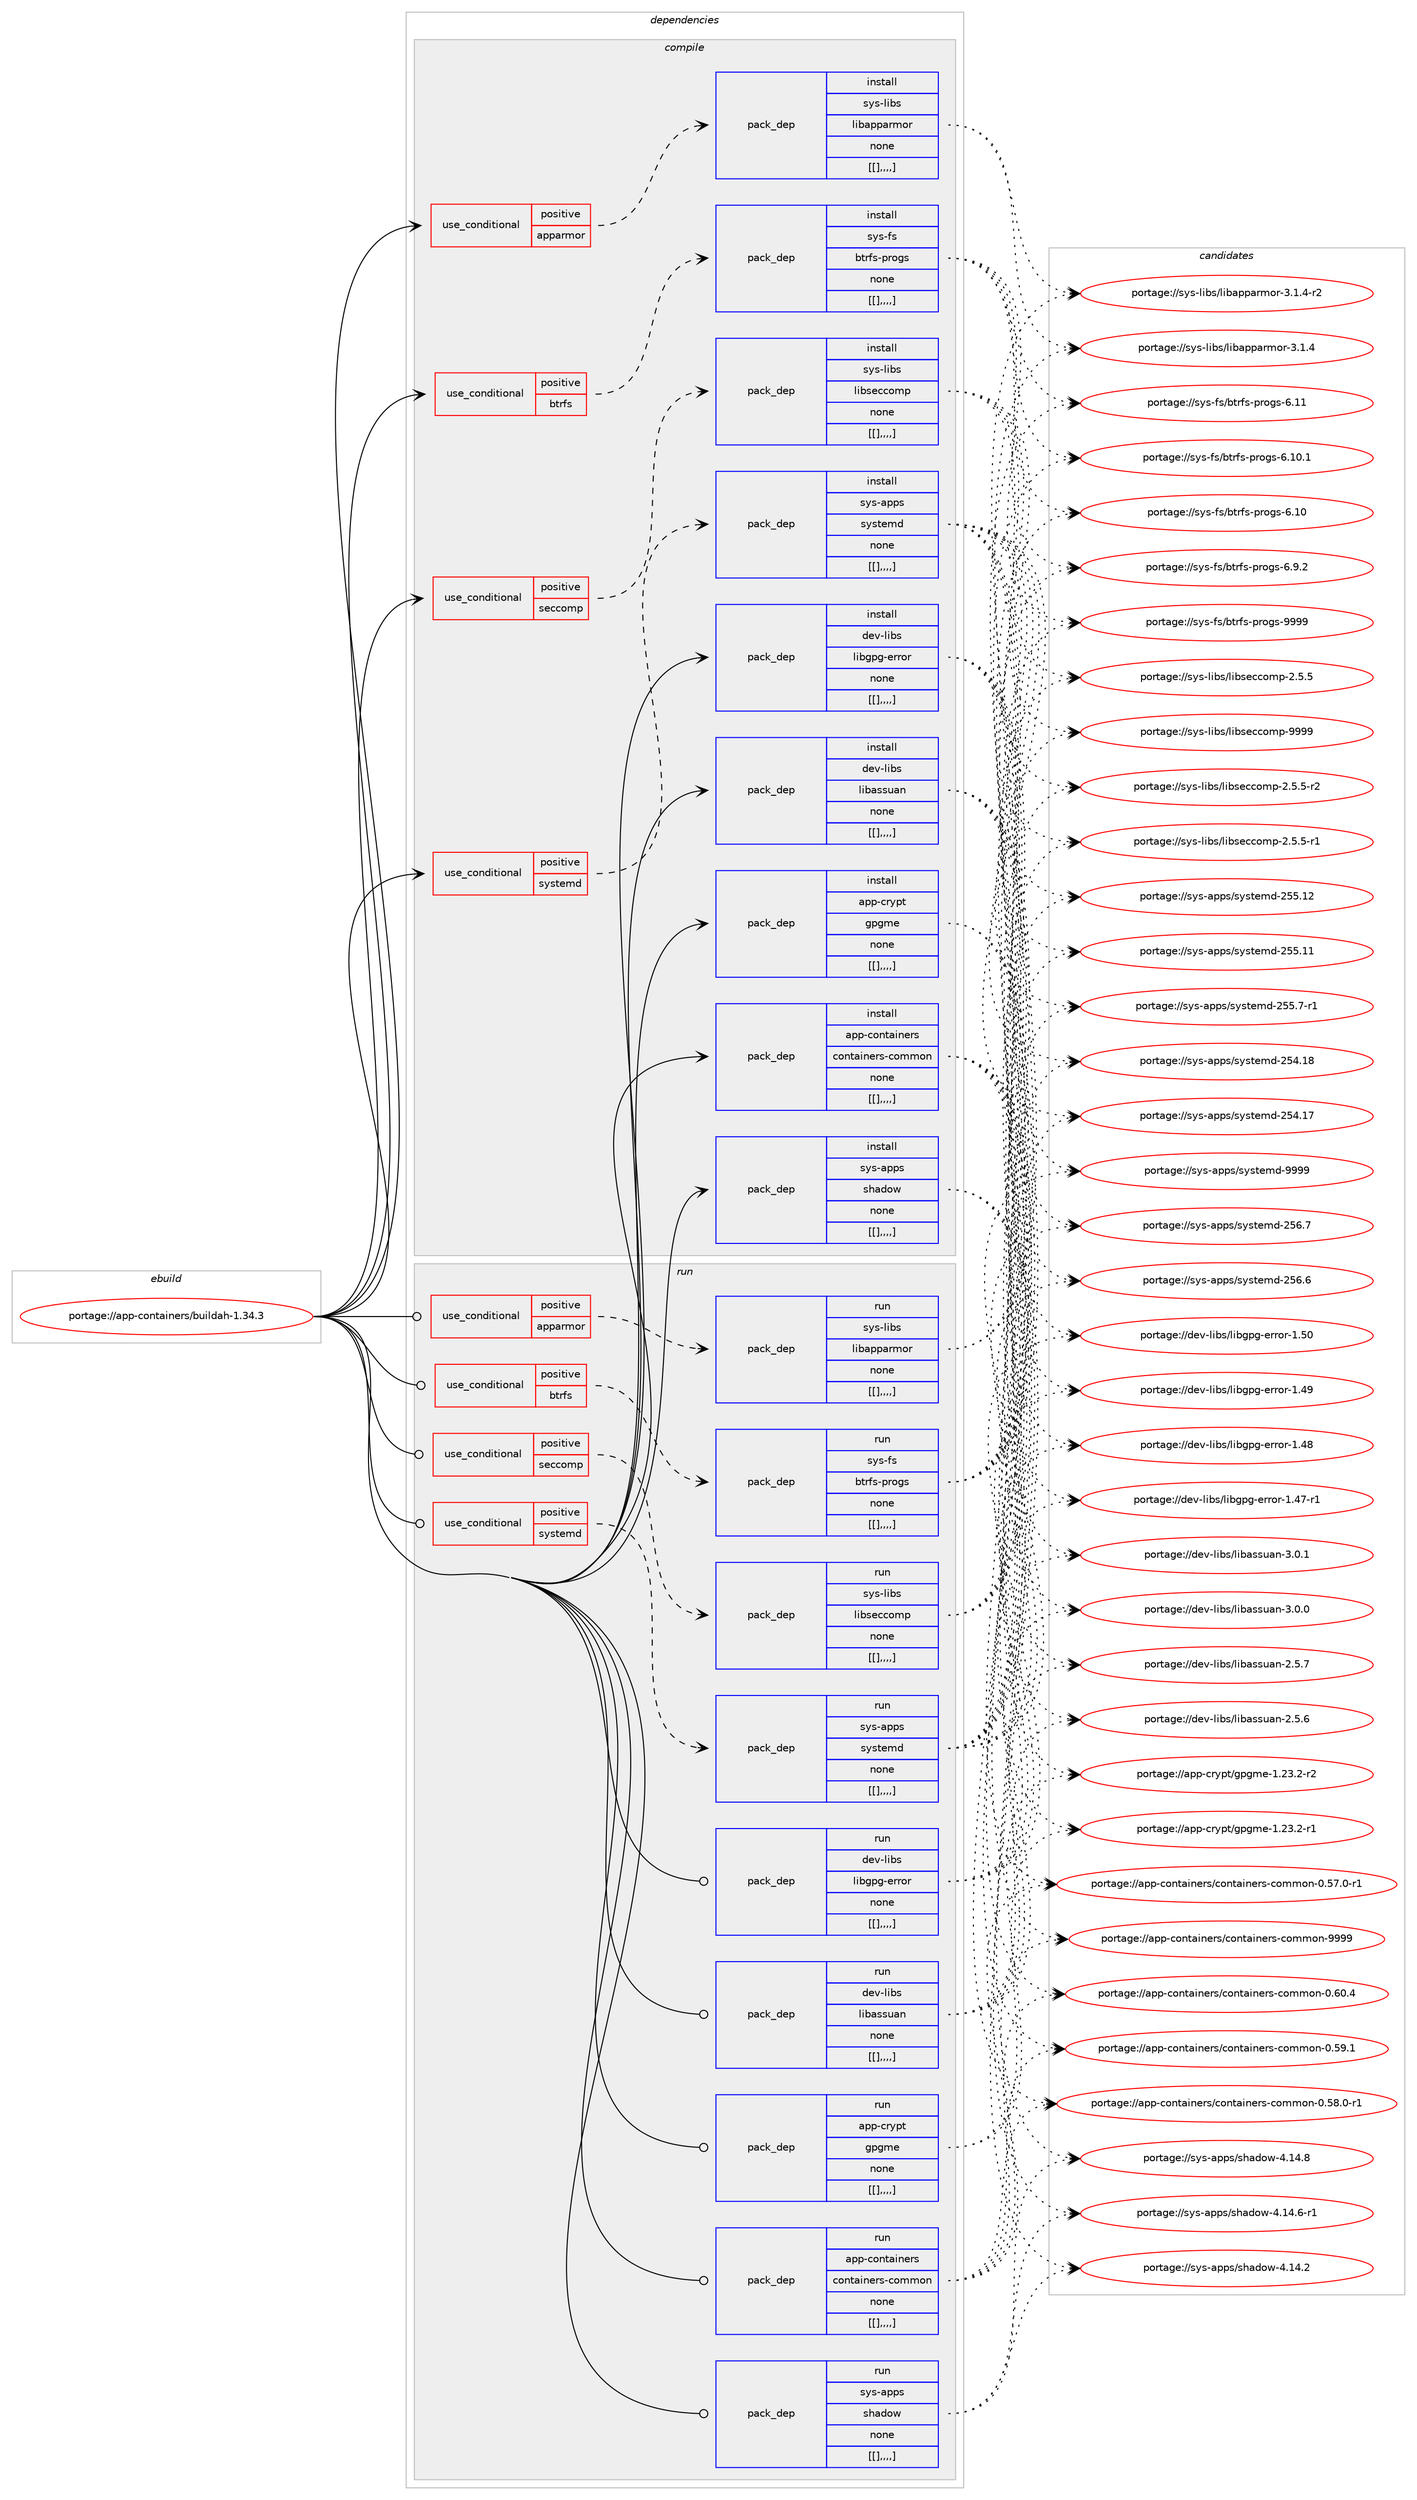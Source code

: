 digraph prolog {

# *************
# Graph options
# *************

newrank=true;
concentrate=true;
compound=true;
graph [rankdir=LR,fontname=Helvetica,fontsize=10,ranksep=1.5];#, ranksep=2.5, nodesep=0.2];
edge  [arrowhead=vee];
node  [fontname=Helvetica,fontsize=10];

# **********
# The ebuild
# **********

subgraph cluster_leftcol {
color=gray;
label=<<i>ebuild</i>>;
id [label="portage://app-containers/buildah-1.34.3", color=red, width=4, href="../app-containers/buildah-1.34.3.svg"];
}

# ****************
# The dependencies
# ****************

subgraph cluster_midcol {
color=gray;
label=<<i>dependencies</i>>;
subgraph cluster_compile {
fillcolor="#eeeeee";
style=filled;
label=<<i>compile</i>>;
subgraph cond3056 {
dependency10769 [label=<<TABLE BORDER="0" CELLBORDER="1" CELLSPACING="0" CELLPADDING="4"><TR><TD ROWSPAN="3" CELLPADDING="10">use_conditional</TD></TR><TR><TD>positive</TD></TR><TR><TD>apparmor</TD></TR></TABLE>>, shape=none, color=red];
subgraph pack7674 {
dependency10793 [label=<<TABLE BORDER="0" CELLBORDER="1" CELLSPACING="0" CELLPADDING="4" WIDTH="220"><TR><TD ROWSPAN="6" CELLPADDING="30">pack_dep</TD></TR><TR><TD WIDTH="110">install</TD></TR><TR><TD>sys-libs</TD></TR><TR><TD>libapparmor</TD></TR><TR><TD>none</TD></TR><TR><TD>[[],,,,]</TD></TR></TABLE>>, shape=none, color=blue];
}
dependency10769:e -> dependency10793:w [weight=20,style="dashed",arrowhead="vee"];
}
id:e -> dependency10769:w [weight=20,style="solid",arrowhead="vee"];
subgraph cond3079 {
dependency10798 [label=<<TABLE BORDER="0" CELLBORDER="1" CELLSPACING="0" CELLPADDING="4"><TR><TD ROWSPAN="3" CELLPADDING="10">use_conditional</TD></TR><TR><TD>positive</TD></TR><TR><TD>btrfs</TD></TR></TABLE>>, shape=none, color=red];
subgraph pack7712 {
dependency10818 [label=<<TABLE BORDER="0" CELLBORDER="1" CELLSPACING="0" CELLPADDING="4" WIDTH="220"><TR><TD ROWSPAN="6" CELLPADDING="30">pack_dep</TD></TR><TR><TD WIDTH="110">install</TD></TR><TR><TD>sys-fs</TD></TR><TR><TD>btrfs-progs</TD></TR><TR><TD>none</TD></TR><TR><TD>[[],,,,]</TD></TR></TABLE>>, shape=none, color=blue];
}
dependency10798:e -> dependency10818:w [weight=20,style="dashed",arrowhead="vee"];
}
id:e -> dependency10798:w [weight=20,style="solid",arrowhead="vee"];
subgraph cond3122 {
dependency10972 [label=<<TABLE BORDER="0" CELLBORDER="1" CELLSPACING="0" CELLPADDING="4"><TR><TD ROWSPAN="3" CELLPADDING="10">use_conditional</TD></TR><TR><TD>positive</TD></TR><TR><TD>seccomp</TD></TR></TABLE>>, shape=none, color=red];
subgraph pack7835 {
dependency11010 [label=<<TABLE BORDER="0" CELLBORDER="1" CELLSPACING="0" CELLPADDING="4" WIDTH="220"><TR><TD ROWSPAN="6" CELLPADDING="30">pack_dep</TD></TR><TR><TD WIDTH="110">install</TD></TR><TR><TD>sys-libs</TD></TR><TR><TD>libseccomp</TD></TR><TR><TD>none</TD></TR><TR><TD>[[],,,,]</TD></TR></TABLE>>, shape=none, color=blue];
}
dependency10972:e -> dependency11010:w [weight=20,style="dashed",arrowhead="vee"];
}
id:e -> dependency10972:w [weight=20,style="solid",arrowhead="vee"];
subgraph cond3132 {
dependency11016 [label=<<TABLE BORDER="0" CELLBORDER="1" CELLSPACING="0" CELLPADDING="4"><TR><TD ROWSPAN="3" CELLPADDING="10">use_conditional</TD></TR><TR><TD>positive</TD></TR><TR><TD>systemd</TD></TR></TABLE>>, shape=none, color=red];
subgraph pack7871 {
dependency11056 [label=<<TABLE BORDER="0" CELLBORDER="1" CELLSPACING="0" CELLPADDING="4" WIDTH="220"><TR><TD ROWSPAN="6" CELLPADDING="30">pack_dep</TD></TR><TR><TD WIDTH="110">install</TD></TR><TR><TD>sys-apps</TD></TR><TR><TD>systemd</TD></TR><TR><TD>none</TD></TR><TR><TD>[[],,,,]</TD></TR></TABLE>>, shape=none, color=blue];
}
dependency11016:e -> dependency11056:w [weight=20,style="dashed",arrowhead="vee"];
}
id:e -> dependency11016:w [weight=20,style="solid",arrowhead="vee"];
subgraph pack7898 {
dependency11102 [label=<<TABLE BORDER="0" CELLBORDER="1" CELLSPACING="0" CELLPADDING="4" WIDTH="220"><TR><TD ROWSPAN="6" CELLPADDING="30">pack_dep</TD></TR><TR><TD WIDTH="110">install</TD></TR><TR><TD>app-containers</TD></TR><TR><TD>containers-common</TD></TR><TR><TD>none</TD></TR><TR><TD>[[],,,,]</TD></TR></TABLE>>, shape=none, color=blue];
}
id:e -> dependency11102:w [weight=20,style="solid",arrowhead="vee"];
subgraph pack7923 {
dependency11111 [label=<<TABLE BORDER="0" CELLBORDER="1" CELLSPACING="0" CELLPADDING="4" WIDTH="220"><TR><TD ROWSPAN="6" CELLPADDING="30">pack_dep</TD></TR><TR><TD WIDTH="110">install</TD></TR><TR><TD>app-crypt</TD></TR><TR><TD>gpgme</TD></TR><TR><TD>none</TD></TR><TR><TD>[[],,,,]</TD></TR></TABLE>>, shape=none, color=blue];
}
id:e -> dependency11111:w [weight=20,style="solid",arrowhead="vee"];
subgraph pack7976 {
dependency11210 [label=<<TABLE BORDER="0" CELLBORDER="1" CELLSPACING="0" CELLPADDING="4" WIDTH="220"><TR><TD ROWSPAN="6" CELLPADDING="30">pack_dep</TD></TR><TR><TD WIDTH="110">install</TD></TR><TR><TD>dev-libs</TD></TR><TR><TD>libassuan</TD></TR><TR><TD>none</TD></TR><TR><TD>[[],,,,]</TD></TR></TABLE>>, shape=none, color=blue];
}
id:e -> dependency11210:w [weight=20,style="solid",arrowhead="vee"];
subgraph pack7995 {
dependency11228 [label=<<TABLE BORDER="0" CELLBORDER="1" CELLSPACING="0" CELLPADDING="4" WIDTH="220"><TR><TD ROWSPAN="6" CELLPADDING="30">pack_dep</TD></TR><TR><TD WIDTH="110">install</TD></TR><TR><TD>dev-libs</TD></TR><TR><TD>libgpg-error</TD></TR><TR><TD>none</TD></TR><TR><TD>[[],,,,]</TD></TR></TABLE>>, shape=none, color=blue];
}
id:e -> dependency11228:w [weight=20,style="solid",arrowhead="vee"];
subgraph pack8020 {
dependency11250 [label=<<TABLE BORDER="0" CELLBORDER="1" CELLSPACING="0" CELLPADDING="4" WIDTH="220"><TR><TD ROWSPAN="6" CELLPADDING="30">pack_dep</TD></TR><TR><TD WIDTH="110">install</TD></TR><TR><TD>sys-apps</TD></TR><TR><TD>shadow</TD></TR><TR><TD>none</TD></TR><TR><TD>[[],,,,]</TD></TR></TABLE>>, shape=none, color=blue];
}
id:e -> dependency11250:w [weight=20,style="solid",arrowhead="vee"];
}
subgraph cluster_compileandrun {
fillcolor="#eeeeee";
style=filled;
label=<<i>compile and run</i>>;
}
subgraph cluster_run {
fillcolor="#eeeeee";
style=filled;
label=<<i>run</i>>;
subgraph cond3193 {
dependency11267 [label=<<TABLE BORDER="0" CELLBORDER="1" CELLSPACING="0" CELLPADDING="4"><TR><TD ROWSPAN="3" CELLPADDING="10">use_conditional</TD></TR><TR><TD>positive</TD></TR><TR><TD>apparmor</TD></TR></TABLE>>, shape=none, color=red];
subgraph pack8041 {
dependency11296 [label=<<TABLE BORDER="0" CELLBORDER="1" CELLSPACING="0" CELLPADDING="4" WIDTH="220"><TR><TD ROWSPAN="6" CELLPADDING="30">pack_dep</TD></TR><TR><TD WIDTH="110">run</TD></TR><TR><TD>sys-libs</TD></TR><TR><TD>libapparmor</TD></TR><TR><TD>none</TD></TR><TR><TD>[[],,,,]</TD></TR></TABLE>>, shape=none, color=blue];
}
dependency11267:e -> dependency11296:w [weight=20,style="dashed",arrowhead="vee"];
}
id:e -> dependency11267:w [weight=20,style="solid",arrowhead="odot"];
subgraph cond3204 {
dependency11299 [label=<<TABLE BORDER="0" CELLBORDER="1" CELLSPACING="0" CELLPADDING="4"><TR><TD ROWSPAN="3" CELLPADDING="10">use_conditional</TD></TR><TR><TD>positive</TD></TR><TR><TD>btrfs</TD></TR></TABLE>>, shape=none, color=red];
subgraph pack8067 {
dependency11317 [label=<<TABLE BORDER="0" CELLBORDER="1" CELLSPACING="0" CELLPADDING="4" WIDTH="220"><TR><TD ROWSPAN="6" CELLPADDING="30">pack_dep</TD></TR><TR><TD WIDTH="110">run</TD></TR><TR><TD>sys-fs</TD></TR><TR><TD>btrfs-progs</TD></TR><TR><TD>none</TD></TR><TR><TD>[[],,,,]</TD></TR></TABLE>>, shape=none, color=blue];
}
dependency11299:e -> dependency11317:w [weight=20,style="dashed",arrowhead="vee"];
}
id:e -> dependency11299:w [weight=20,style="solid",arrowhead="odot"];
subgraph cond3212 {
dependency11365 [label=<<TABLE BORDER="0" CELLBORDER="1" CELLSPACING="0" CELLPADDING="4"><TR><TD ROWSPAN="3" CELLPADDING="10">use_conditional</TD></TR><TR><TD>positive</TD></TR><TR><TD>seccomp</TD></TR></TABLE>>, shape=none, color=red];
subgraph pack8117 {
dependency11396 [label=<<TABLE BORDER="0" CELLBORDER="1" CELLSPACING="0" CELLPADDING="4" WIDTH="220"><TR><TD ROWSPAN="6" CELLPADDING="30">pack_dep</TD></TR><TR><TD WIDTH="110">run</TD></TR><TR><TD>sys-libs</TD></TR><TR><TD>libseccomp</TD></TR><TR><TD>none</TD></TR><TR><TD>[[],,,,]</TD></TR></TABLE>>, shape=none, color=blue];
}
dependency11365:e -> dependency11396:w [weight=20,style="dashed",arrowhead="vee"];
}
id:e -> dependency11365:w [weight=20,style="solid",arrowhead="odot"];
subgraph cond3233 {
dependency11477 [label=<<TABLE BORDER="0" CELLBORDER="1" CELLSPACING="0" CELLPADDING="4"><TR><TD ROWSPAN="3" CELLPADDING="10">use_conditional</TD></TR><TR><TD>positive</TD></TR><TR><TD>systemd</TD></TR></TABLE>>, shape=none, color=red];
subgraph pack8190 {
dependency11496 [label=<<TABLE BORDER="0" CELLBORDER="1" CELLSPACING="0" CELLPADDING="4" WIDTH="220"><TR><TD ROWSPAN="6" CELLPADDING="30">pack_dep</TD></TR><TR><TD WIDTH="110">run</TD></TR><TR><TD>sys-apps</TD></TR><TR><TD>systemd</TD></TR><TR><TD>none</TD></TR><TR><TD>[[],,,,]</TD></TR></TABLE>>, shape=none, color=blue];
}
dependency11477:e -> dependency11496:w [weight=20,style="dashed",arrowhead="vee"];
}
id:e -> dependency11477:w [weight=20,style="solid",arrowhead="odot"];
subgraph pack8215 {
dependency11521 [label=<<TABLE BORDER="0" CELLBORDER="1" CELLSPACING="0" CELLPADDING="4" WIDTH="220"><TR><TD ROWSPAN="6" CELLPADDING="30">pack_dep</TD></TR><TR><TD WIDTH="110">run</TD></TR><TR><TD>app-containers</TD></TR><TR><TD>containers-common</TD></TR><TR><TD>none</TD></TR><TR><TD>[[],,,,]</TD></TR></TABLE>>, shape=none, color=blue];
}
id:e -> dependency11521:w [weight=20,style="solid",arrowhead="odot"];
subgraph pack8243 {
dependency11578 [label=<<TABLE BORDER="0" CELLBORDER="1" CELLSPACING="0" CELLPADDING="4" WIDTH="220"><TR><TD ROWSPAN="6" CELLPADDING="30">pack_dep</TD></TR><TR><TD WIDTH="110">run</TD></TR><TR><TD>app-crypt</TD></TR><TR><TD>gpgme</TD></TR><TR><TD>none</TD></TR><TR><TD>[[],,,,]</TD></TR></TABLE>>, shape=none, color=blue];
}
id:e -> dependency11578:w [weight=20,style="solid",arrowhead="odot"];
subgraph pack8269 {
dependency11580 [label=<<TABLE BORDER="0" CELLBORDER="1" CELLSPACING="0" CELLPADDING="4" WIDTH="220"><TR><TD ROWSPAN="6" CELLPADDING="30">pack_dep</TD></TR><TR><TD WIDTH="110">run</TD></TR><TR><TD>dev-libs</TD></TR><TR><TD>libassuan</TD></TR><TR><TD>none</TD></TR><TR><TD>[[],,,,]</TD></TR></TABLE>>, shape=none, color=blue];
}
id:e -> dependency11580:w [weight=20,style="solid",arrowhead="odot"];
subgraph pack8272 {
dependency11583 [label=<<TABLE BORDER="0" CELLBORDER="1" CELLSPACING="0" CELLPADDING="4" WIDTH="220"><TR><TD ROWSPAN="6" CELLPADDING="30">pack_dep</TD></TR><TR><TD WIDTH="110">run</TD></TR><TR><TD>dev-libs</TD></TR><TR><TD>libgpg-error</TD></TR><TR><TD>none</TD></TR><TR><TD>[[],,,,]</TD></TR></TABLE>>, shape=none, color=blue];
}
id:e -> dependency11583:w [weight=20,style="solid",arrowhead="odot"];
subgraph pack8276 {
dependency11621 [label=<<TABLE BORDER="0" CELLBORDER="1" CELLSPACING="0" CELLPADDING="4" WIDTH="220"><TR><TD ROWSPAN="6" CELLPADDING="30">pack_dep</TD></TR><TR><TD WIDTH="110">run</TD></TR><TR><TD>sys-apps</TD></TR><TR><TD>shadow</TD></TR><TR><TD>none</TD></TR><TR><TD>[[],,,,]</TD></TR></TABLE>>, shape=none, color=blue];
}
id:e -> dependency11621:w [weight=20,style="solid",arrowhead="odot"];
}
}

# **************
# The candidates
# **************

subgraph cluster_choices {
rank=same;
color=gray;
label=<<i>candidates</i>>;

subgraph choice7472 {
color=black;
nodesep=1;
choice1151211154510810598115471081059897112112971141091111144551464946524511450 [label="portage://sys-libs/libapparmor-3.1.4-r2", color=red, width=4,href="../sys-libs/libapparmor-3.1.4-r2.svg"];
choice115121115451081059811547108105989711211297114109111114455146494652 [label="portage://sys-libs/libapparmor-3.1.4", color=red, width=4,href="../sys-libs/libapparmor-3.1.4.svg"];
dependency10793:e -> choice1151211154510810598115471081059897112112971141091111144551464946524511450:w [style=dotted,weight="100"];
dependency10793:e -> choice115121115451081059811547108105989711211297114109111114455146494652:w [style=dotted,weight="100"];
}
subgraph choice7529 {
color=black;
nodesep=1;
choice115121115451021154798116114102115451121141111031154557575757 [label="portage://sys-fs/btrfs-progs-9999", color=red, width=4,href="../sys-fs/btrfs-progs-9999.svg"];
choice115121115451021154798116114102115451121141111031154554464949 [label="portage://sys-fs/btrfs-progs-6.11", color=red, width=4,href="../sys-fs/btrfs-progs-6.11.svg"];
choice1151211154510211547981161141021154511211411110311545544649484649 [label="portage://sys-fs/btrfs-progs-6.10.1", color=red, width=4,href="../sys-fs/btrfs-progs-6.10.1.svg"];
choice115121115451021154798116114102115451121141111031154554464948 [label="portage://sys-fs/btrfs-progs-6.10", color=red, width=4,href="../sys-fs/btrfs-progs-6.10.svg"];
choice11512111545102115479811611410211545112114111103115455446574650 [label="portage://sys-fs/btrfs-progs-6.9.2", color=red, width=4,href="../sys-fs/btrfs-progs-6.9.2.svg"];
dependency10818:e -> choice115121115451021154798116114102115451121141111031154557575757:w [style=dotted,weight="100"];
dependency10818:e -> choice115121115451021154798116114102115451121141111031154554464949:w [style=dotted,weight="100"];
dependency10818:e -> choice1151211154510211547981161141021154511211411110311545544649484649:w [style=dotted,weight="100"];
dependency10818:e -> choice115121115451021154798116114102115451121141111031154554464948:w [style=dotted,weight="100"];
dependency10818:e -> choice11512111545102115479811611410211545112114111103115455446574650:w [style=dotted,weight="100"];
}
subgraph choice7562 {
color=black;
nodesep=1;
choice1151211154510810598115471081059811510199991111091124557575757 [label="portage://sys-libs/libseccomp-9999", color=red, width=4,href="../sys-libs/libseccomp-9999.svg"];
choice1151211154510810598115471081059811510199991111091124550465346534511450 [label="portage://sys-libs/libseccomp-2.5.5-r2", color=red, width=4,href="../sys-libs/libseccomp-2.5.5-r2.svg"];
choice1151211154510810598115471081059811510199991111091124550465346534511449 [label="portage://sys-libs/libseccomp-2.5.5-r1", color=red, width=4,href="../sys-libs/libseccomp-2.5.5-r1.svg"];
choice115121115451081059811547108105981151019999111109112455046534653 [label="portage://sys-libs/libseccomp-2.5.5", color=red, width=4,href="../sys-libs/libseccomp-2.5.5.svg"];
dependency11010:e -> choice1151211154510810598115471081059811510199991111091124557575757:w [style=dotted,weight="100"];
dependency11010:e -> choice1151211154510810598115471081059811510199991111091124550465346534511450:w [style=dotted,weight="100"];
dependency11010:e -> choice1151211154510810598115471081059811510199991111091124550465346534511449:w [style=dotted,weight="100"];
dependency11010:e -> choice115121115451081059811547108105981151019999111109112455046534653:w [style=dotted,weight="100"];
}
subgraph choice7583 {
color=black;
nodesep=1;
choice1151211154597112112115471151211151161011091004557575757 [label="portage://sys-apps/systemd-9999", color=red, width=4,href="../sys-apps/systemd-9999.svg"];
choice115121115459711211211547115121115116101109100455053544655 [label="portage://sys-apps/systemd-256.7", color=red, width=4,href="../sys-apps/systemd-256.7.svg"];
choice115121115459711211211547115121115116101109100455053544654 [label="portage://sys-apps/systemd-256.6", color=red, width=4,href="../sys-apps/systemd-256.6.svg"];
choice11512111545971121121154711512111511610110910045505353464950 [label="portage://sys-apps/systemd-255.12", color=red, width=4,href="../sys-apps/systemd-255.12.svg"];
choice11512111545971121121154711512111511610110910045505353464949 [label="portage://sys-apps/systemd-255.11", color=red, width=4,href="../sys-apps/systemd-255.11.svg"];
choice1151211154597112112115471151211151161011091004550535346554511449 [label="portage://sys-apps/systemd-255.7-r1", color=red, width=4,href="../sys-apps/systemd-255.7-r1.svg"];
choice11512111545971121121154711512111511610110910045505352464956 [label="portage://sys-apps/systemd-254.18", color=red, width=4,href="../sys-apps/systemd-254.18.svg"];
choice11512111545971121121154711512111511610110910045505352464955 [label="portage://sys-apps/systemd-254.17", color=red, width=4,href="../sys-apps/systemd-254.17.svg"];
dependency11056:e -> choice1151211154597112112115471151211151161011091004557575757:w [style=dotted,weight="100"];
dependency11056:e -> choice115121115459711211211547115121115116101109100455053544655:w [style=dotted,weight="100"];
dependency11056:e -> choice115121115459711211211547115121115116101109100455053544654:w [style=dotted,weight="100"];
dependency11056:e -> choice11512111545971121121154711512111511610110910045505353464950:w [style=dotted,weight="100"];
dependency11056:e -> choice11512111545971121121154711512111511610110910045505353464949:w [style=dotted,weight="100"];
dependency11056:e -> choice1151211154597112112115471151211151161011091004550535346554511449:w [style=dotted,weight="100"];
dependency11056:e -> choice11512111545971121121154711512111511610110910045505352464956:w [style=dotted,weight="100"];
dependency11056:e -> choice11512111545971121121154711512111511610110910045505352464955:w [style=dotted,weight="100"];
}
subgraph choice7606 {
color=black;
nodesep=1;
choice9711211245991111101169710511010111411547991111101169710511010111411545991111091091111104557575757 [label="portage://app-containers/containers-common-9999", color=red, width=4,href="../app-containers/containers-common-9999.svg"];
choice97112112459911111011697105110101114115479911111011697105110101114115459911110910911111045484654484652 [label="portage://app-containers/containers-common-0.60.4", color=red, width=4,href="../app-containers/containers-common-0.60.4.svg"];
choice97112112459911111011697105110101114115479911111011697105110101114115459911110910911111045484653574649 [label="portage://app-containers/containers-common-0.59.1", color=red, width=4,href="../app-containers/containers-common-0.59.1.svg"];
choice971121124599111110116971051101011141154799111110116971051101011141154599111109109111110454846535646484511449 [label="portage://app-containers/containers-common-0.58.0-r1", color=red, width=4,href="../app-containers/containers-common-0.58.0-r1.svg"];
choice971121124599111110116971051101011141154799111110116971051101011141154599111109109111110454846535546484511449 [label="portage://app-containers/containers-common-0.57.0-r1", color=red, width=4,href="../app-containers/containers-common-0.57.0-r1.svg"];
dependency11102:e -> choice9711211245991111101169710511010111411547991111101169710511010111411545991111091091111104557575757:w [style=dotted,weight="100"];
dependency11102:e -> choice97112112459911111011697105110101114115479911111011697105110101114115459911110910911111045484654484652:w [style=dotted,weight="100"];
dependency11102:e -> choice97112112459911111011697105110101114115479911111011697105110101114115459911110910911111045484653574649:w [style=dotted,weight="100"];
dependency11102:e -> choice971121124599111110116971051101011141154799111110116971051101011141154599111109109111110454846535646484511449:w [style=dotted,weight="100"];
dependency11102:e -> choice971121124599111110116971051101011141154799111110116971051101011141154599111109109111110454846535546484511449:w [style=dotted,weight="100"];
}
subgraph choice7612 {
color=black;
nodesep=1;
choice97112112459911412111211647103112103109101454946505146504511450 [label="portage://app-crypt/gpgme-1.23.2-r2", color=red, width=4,href="../app-crypt/gpgme-1.23.2-r2.svg"];
choice97112112459911412111211647103112103109101454946505146504511449 [label="portage://app-crypt/gpgme-1.23.2-r1", color=red, width=4,href="../app-crypt/gpgme-1.23.2-r1.svg"];
dependency11111:e -> choice97112112459911412111211647103112103109101454946505146504511450:w [style=dotted,weight="100"];
dependency11111:e -> choice97112112459911412111211647103112103109101454946505146504511449:w [style=dotted,weight="100"];
}
subgraph choice7624 {
color=black;
nodesep=1;
choice100101118451081059811547108105989711511511797110455146484649 [label="portage://dev-libs/libassuan-3.0.1", color=red, width=4,href="../dev-libs/libassuan-3.0.1.svg"];
choice100101118451081059811547108105989711511511797110455146484648 [label="portage://dev-libs/libassuan-3.0.0", color=red, width=4,href="../dev-libs/libassuan-3.0.0.svg"];
choice100101118451081059811547108105989711511511797110455046534655 [label="portage://dev-libs/libassuan-2.5.7", color=red, width=4,href="../dev-libs/libassuan-2.5.7.svg"];
choice100101118451081059811547108105989711511511797110455046534654 [label="portage://dev-libs/libassuan-2.5.6", color=red, width=4,href="../dev-libs/libassuan-2.5.6.svg"];
dependency11210:e -> choice100101118451081059811547108105989711511511797110455146484649:w [style=dotted,weight="100"];
dependency11210:e -> choice100101118451081059811547108105989711511511797110455146484648:w [style=dotted,weight="100"];
dependency11210:e -> choice100101118451081059811547108105989711511511797110455046534655:w [style=dotted,weight="100"];
dependency11210:e -> choice100101118451081059811547108105989711511511797110455046534654:w [style=dotted,weight="100"];
}
subgraph choice7657 {
color=black;
nodesep=1;
choice10010111845108105981154710810598103112103451011141141111144549465348 [label="portage://dev-libs/libgpg-error-1.50", color=red, width=4,href="../dev-libs/libgpg-error-1.50.svg"];
choice10010111845108105981154710810598103112103451011141141111144549465257 [label="portage://dev-libs/libgpg-error-1.49", color=red, width=4,href="../dev-libs/libgpg-error-1.49.svg"];
choice10010111845108105981154710810598103112103451011141141111144549465256 [label="portage://dev-libs/libgpg-error-1.48", color=red, width=4,href="../dev-libs/libgpg-error-1.48.svg"];
choice100101118451081059811547108105981031121034510111411411111445494652554511449 [label="portage://dev-libs/libgpg-error-1.47-r1", color=red, width=4,href="../dev-libs/libgpg-error-1.47-r1.svg"];
dependency11228:e -> choice10010111845108105981154710810598103112103451011141141111144549465348:w [style=dotted,weight="100"];
dependency11228:e -> choice10010111845108105981154710810598103112103451011141141111144549465257:w [style=dotted,weight="100"];
dependency11228:e -> choice10010111845108105981154710810598103112103451011141141111144549465256:w [style=dotted,weight="100"];
dependency11228:e -> choice100101118451081059811547108105981031121034510111411411111445494652554511449:w [style=dotted,weight="100"];
}
subgraph choice7662 {
color=black;
nodesep=1;
choice1151211154597112112115471151049710011111945524649524656 [label="portage://sys-apps/shadow-4.14.8", color=red, width=4,href="../sys-apps/shadow-4.14.8.svg"];
choice11512111545971121121154711510497100111119455246495246544511449 [label="portage://sys-apps/shadow-4.14.6-r1", color=red, width=4,href="../sys-apps/shadow-4.14.6-r1.svg"];
choice1151211154597112112115471151049710011111945524649524650 [label="portage://sys-apps/shadow-4.14.2", color=red, width=4,href="../sys-apps/shadow-4.14.2.svg"];
dependency11250:e -> choice1151211154597112112115471151049710011111945524649524656:w [style=dotted,weight="100"];
dependency11250:e -> choice11512111545971121121154711510497100111119455246495246544511449:w [style=dotted,weight="100"];
dependency11250:e -> choice1151211154597112112115471151049710011111945524649524650:w [style=dotted,weight="100"];
}
subgraph choice7666 {
color=black;
nodesep=1;
choice1151211154510810598115471081059897112112971141091111144551464946524511450 [label="portage://sys-libs/libapparmor-3.1.4-r2", color=red, width=4,href="../sys-libs/libapparmor-3.1.4-r2.svg"];
choice115121115451081059811547108105989711211297114109111114455146494652 [label="portage://sys-libs/libapparmor-3.1.4", color=red, width=4,href="../sys-libs/libapparmor-3.1.4.svg"];
dependency11296:e -> choice1151211154510810598115471081059897112112971141091111144551464946524511450:w [style=dotted,weight="100"];
dependency11296:e -> choice115121115451081059811547108105989711211297114109111114455146494652:w [style=dotted,weight="100"];
}
subgraph choice7671 {
color=black;
nodesep=1;
choice115121115451021154798116114102115451121141111031154557575757 [label="portage://sys-fs/btrfs-progs-9999", color=red, width=4,href="../sys-fs/btrfs-progs-9999.svg"];
choice115121115451021154798116114102115451121141111031154554464949 [label="portage://sys-fs/btrfs-progs-6.11", color=red, width=4,href="../sys-fs/btrfs-progs-6.11.svg"];
choice1151211154510211547981161141021154511211411110311545544649484649 [label="portage://sys-fs/btrfs-progs-6.10.1", color=red, width=4,href="../sys-fs/btrfs-progs-6.10.1.svg"];
choice115121115451021154798116114102115451121141111031154554464948 [label="portage://sys-fs/btrfs-progs-6.10", color=red, width=4,href="../sys-fs/btrfs-progs-6.10.svg"];
choice11512111545102115479811611410211545112114111103115455446574650 [label="portage://sys-fs/btrfs-progs-6.9.2", color=red, width=4,href="../sys-fs/btrfs-progs-6.9.2.svg"];
dependency11317:e -> choice115121115451021154798116114102115451121141111031154557575757:w [style=dotted,weight="100"];
dependency11317:e -> choice115121115451021154798116114102115451121141111031154554464949:w [style=dotted,weight="100"];
dependency11317:e -> choice1151211154510211547981161141021154511211411110311545544649484649:w [style=dotted,weight="100"];
dependency11317:e -> choice115121115451021154798116114102115451121141111031154554464948:w [style=dotted,weight="100"];
dependency11317:e -> choice11512111545102115479811611410211545112114111103115455446574650:w [style=dotted,weight="100"];
}
subgraph choice7676 {
color=black;
nodesep=1;
choice1151211154510810598115471081059811510199991111091124557575757 [label="portage://sys-libs/libseccomp-9999", color=red, width=4,href="../sys-libs/libseccomp-9999.svg"];
choice1151211154510810598115471081059811510199991111091124550465346534511450 [label="portage://sys-libs/libseccomp-2.5.5-r2", color=red, width=4,href="../sys-libs/libseccomp-2.5.5-r2.svg"];
choice1151211154510810598115471081059811510199991111091124550465346534511449 [label="portage://sys-libs/libseccomp-2.5.5-r1", color=red, width=4,href="../sys-libs/libseccomp-2.5.5-r1.svg"];
choice115121115451081059811547108105981151019999111109112455046534653 [label="portage://sys-libs/libseccomp-2.5.5", color=red, width=4,href="../sys-libs/libseccomp-2.5.5.svg"];
dependency11396:e -> choice1151211154510810598115471081059811510199991111091124557575757:w [style=dotted,weight="100"];
dependency11396:e -> choice1151211154510810598115471081059811510199991111091124550465346534511450:w [style=dotted,weight="100"];
dependency11396:e -> choice1151211154510810598115471081059811510199991111091124550465346534511449:w [style=dotted,weight="100"];
dependency11396:e -> choice115121115451081059811547108105981151019999111109112455046534653:w [style=dotted,weight="100"];
}
subgraph choice7682 {
color=black;
nodesep=1;
choice1151211154597112112115471151211151161011091004557575757 [label="portage://sys-apps/systemd-9999", color=red, width=4,href="../sys-apps/systemd-9999.svg"];
choice115121115459711211211547115121115116101109100455053544655 [label="portage://sys-apps/systemd-256.7", color=red, width=4,href="../sys-apps/systemd-256.7.svg"];
choice115121115459711211211547115121115116101109100455053544654 [label="portage://sys-apps/systemd-256.6", color=red, width=4,href="../sys-apps/systemd-256.6.svg"];
choice11512111545971121121154711512111511610110910045505353464950 [label="portage://sys-apps/systemd-255.12", color=red, width=4,href="../sys-apps/systemd-255.12.svg"];
choice11512111545971121121154711512111511610110910045505353464949 [label="portage://sys-apps/systemd-255.11", color=red, width=4,href="../sys-apps/systemd-255.11.svg"];
choice1151211154597112112115471151211151161011091004550535346554511449 [label="portage://sys-apps/systemd-255.7-r1", color=red, width=4,href="../sys-apps/systemd-255.7-r1.svg"];
choice11512111545971121121154711512111511610110910045505352464956 [label="portage://sys-apps/systemd-254.18", color=red, width=4,href="../sys-apps/systemd-254.18.svg"];
choice11512111545971121121154711512111511610110910045505352464955 [label="portage://sys-apps/systemd-254.17", color=red, width=4,href="../sys-apps/systemd-254.17.svg"];
dependency11496:e -> choice1151211154597112112115471151211151161011091004557575757:w [style=dotted,weight="100"];
dependency11496:e -> choice115121115459711211211547115121115116101109100455053544655:w [style=dotted,weight="100"];
dependency11496:e -> choice115121115459711211211547115121115116101109100455053544654:w [style=dotted,weight="100"];
dependency11496:e -> choice11512111545971121121154711512111511610110910045505353464950:w [style=dotted,weight="100"];
dependency11496:e -> choice11512111545971121121154711512111511610110910045505353464949:w [style=dotted,weight="100"];
dependency11496:e -> choice1151211154597112112115471151211151161011091004550535346554511449:w [style=dotted,weight="100"];
dependency11496:e -> choice11512111545971121121154711512111511610110910045505352464956:w [style=dotted,weight="100"];
dependency11496:e -> choice11512111545971121121154711512111511610110910045505352464955:w [style=dotted,weight="100"];
}
subgraph choice7752 {
color=black;
nodesep=1;
choice9711211245991111101169710511010111411547991111101169710511010111411545991111091091111104557575757 [label="portage://app-containers/containers-common-9999", color=red, width=4,href="../app-containers/containers-common-9999.svg"];
choice97112112459911111011697105110101114115479911111011697105110101114115459911110910911111045484654484652 [label="portage://app-containers/containers-common-0.60.4", color=red, width=4,href="../app-containers/containers-common-0.60.4.svg"];
choice97112112459911111011697105110101114115479911111011697105110101114115459911110910911111045484653574649 [label="portage://app-containers/containers-common-0.59.1", color=red, width=4,href="../app-containers/containers-common-0.59.1.svg"];
choice971121124599111110116971051101011141154799111110116971051101011141154599111109109111110454846535646484511449 [label="portage://app-containers/containers-common-0.58.0-r1", color=red, width=4,href="../app-containers/containers-common-0.58.0-r1.svg"];
choice971121124599111110116971051101011141154799111110116971051101011141154599111109109111110454846535546484511449 [label="portage://app-containers/containers-common-0.57.0-r1", color=red, width=4,href="../app-containers/containers-common-0.57.0-r1.svg"];
dependency11521:e -> choice9711211245991111101169710511010111411547991111101169710511010111411545991111091091111104557575757:w [style=dotted,weight="100"];
dependency11521:e -> choice97112112459911111011697105110101114115479911111011697105110101114115459911110910911111045484654484652:w [style=dotted,weight="100"];
dependency11521:e -> choice97112112459911111011697105110101114115479911111011697105110101114115459911110910911111045484653574649:w [style=dotted,weight="100"];
dependency11521:e -> choice971121124599111110116971051101011141154799111110116971051101011141154599111109109111110454846535646484511449:w [style=dotted,weight="100"];
dependency11521:e -> choice971121124599111110116971051101011141154799111110116971051101011141154599111109109111110454846535546484511449:w [style=dotted,weight="100"];
}
subgraph choice7789 {
color=black;
nodesep=1;
choice97112112459911412111211647103112103109101454946505146504511450 [label="portage://app-crypt/gpgme-1.23.2-r2", color=red, width=4,href="../app-crypt/gpgme-1.23.2-r2.svg"];
choice97112112459911412111211647103112103109101454946505146504511449 [label="portage://app-crypt/gpgme-1.23.2-r1", color=red, width=4,href="../app-crypt/gpgme-1.23.2-r1.svg"];
dependency11578:e -> choice97112112459911412111211647103112103109101454946505146504511450:w [style=dotted,weight="100"];
dependency11578:e -> choice97112112459911412111211647103112103109101454946505146504511449:w [style=dotted,weight="100"];
}
subgraph choice7791 {
color=black;
nodesep=1;
choice100101118451081059811547108105989711511511797110455146484649 [label="portage://dev-libs/libassuan-3.0.1", color=red, width=4,href="../dev-libs/libassuan-3.0.1.svg"];
choice100101118451081059811547108105989711511511797110455146484648 [label="portage://dev-libs/libassuan-3.0.0", color=red, width=4,href="../dev-libs/libassuan-3.0.0.svg"];
choice100101118451081059811547108105989711511511797110455046534655 [label="portage://dev-libs/libassuan-2.5.7", color=red, width=4,href="../dev-libs/libassuan-2.5.7.svg"];
choice100101118451081059811547108105989711511511797110455046534654 [label="portage://dev-libs/libassuan-2.5.6", color=red, width=4,href="../dev-libs/libassuan-2.5.6.svg"];
dependency11580:e -> choice100101118451081059811547108105989711511511797110455146484649:w [style=dotted,weight="100"];
dependency11580:e -> choice100101118451081059811547108105989711511511797110455146484648:w [style=dotted,weight="100"];
dependency11580:e -> choice100101118451081059811547108105989711511511797110455046534655:w [style=dotted,weight="100"];
dependency11580:e -> choice100101118451081059811547108105989711511511797110455046534654:w [style=dotted,weight="100"];
}
subgraph choice7795 {
color=black;
nodesep=1;
choice10010111845108105981154710810598103112103451011141141111144549465348 [label="portage://dev-libs/libgpg-error-1.50", color=red, width=4,href="../dev-libs/libgpg-error-1.50.svg"];
choice10010111845108105981154710810598103112103451011141141111144549465257 [label="portage://dev-libs/libgpg-error-1.49", color=red, width=4,href="../dev-libs/libgpg-error-1.49.svg"];
choice10010111845108105981154710810598103112103451011141141111144549465256 [label="portage://dev-libs/libgpg-error-1.48", color=red, width=4,href="../dev-libs/libgpg-error-1.48.svg"];
choice100101118451081059811547108105981031121034510111411411111445494652554511449 [label="portage://dev-libs/libgpg-error-1.47-r1", color=red, width=4,href="../dev-libs/libgpg-error-1.47-r1.svg"];
dependency11583:e -> choice10010111845108105981154710810598103112103451011141141111144549465348:w [style=dotted,weight="100"];
dependency11583:e -> choice10010111845108105981154710810598103112103451011141141111144549465257:w [style=dotted,weight="100"];
dependency11583:e -> choice10010111845108105981154710810598103112103451011141141111144549465256:w [style=dotted,weight="100"];
dependency11583:e -> choice100101118451081059811547108105981031121034510111411411111445494652554511449:w [style=dotted,weight="100"];
}
subgraph choice7797 {
color=black;
nodesep=1;
choice1151211154597112112115471151049710011111945524649524656 [label="portage://sys-apps/shadow-4.14.8", color=red, width=4,href="../sys-apps/shadow-4.14.8.svg"];
choice11512111545971121121154711510497100111119455246495246544511449 [label="portage://sys-apps/shadow-4.14.6-r1", color=red, width=4,href="../sys-apps/shadow-4.14.6-r1.svg"];
choice1151211154597112112115471151049710011111945524649524650 [label="portage://sys-apps/shadow-4.14.2", color=red, width=4,href="../sys-apps/shadow-4.14.2.svg"];
dependency11621:e -> choice1151211154597112112115471151049710011111945524649524656:w [style=dotted,weight="100"];
dependency11621:e -> choice11512111545971121121154711510497100111119455246495246544511449:w [style=dotted,weight="100"];
dependency11621:e -> choice1151211154597112112115471151049710011111945524649524650:w [style=dotted,weight="100"];
}
}

}
